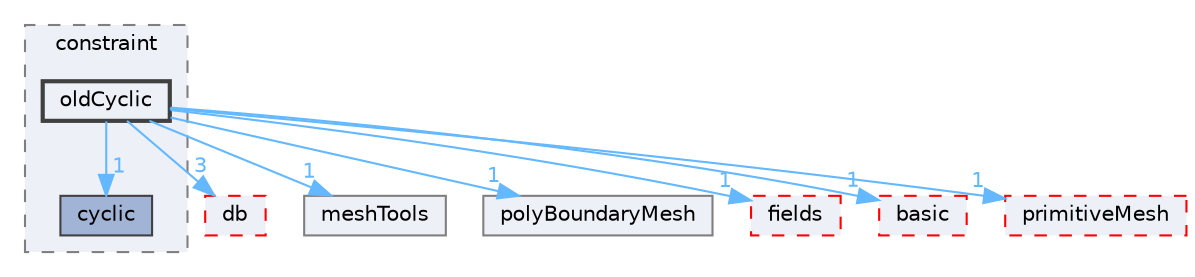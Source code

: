 digraph "src/OpenFOAM/meshes/polyMesh/polyPatches/constraint/oldCyclic"
{
 // LATEX_PDF_SIZE
  bgcolor="transparent";
  edge [fontname=Helvetica,fontsize=10,labelfontname=Helvetica,labelfontsize=10];
  node [fontname=Helvetica,fontsize=10,shape=box,height=0.2,width=0.4];
  compound=true
  subgraph clusterdir_09b4360db181b1c37726382a34e0210b {
    graph [ bgcolor="#edf0f7", pencolor="grey50", label="constraint", fontname=Helvetica,fontsize=10 style="filled,dashed", URL="dir_09b4360db181b1c37726382a34e0210b.html",tooltip=""]
  dir_f10e1feb71bd2aac359683c9b11c6603 [label="cyclic", fillcolor="#a2b4d6", color="grey25", style="filled", URL="dir_f10e1feb71bd2aac359683c9b11c6603.html",tooltip=""];
  dir_58bc3b04d5464f902c0523f82edaa51b [label="oldCyclic", fillcolor="#edf0f7", color="grey25", style="filled,bold", URL="dir_58bc3b04d5464f902c0523f82edaa51b.html",tooltip=""];
  }
  dir_63c634f7a7cfd679ac26c67fb30fc32f [label="db", fillcolor="#edf0f7", color="red", style="filled,dashed", URL="dir_63c634f7a7cfd679ac26c67fb30fc32f.html",tooltip=""];
  dir_fa020d1bff9bcecc84fa7b07f71b0284 [label="meshTools", fillcolor="#edf0f7", color="grey50", style="filled", URL="dir_fa020d1bff9bcecc84fa7b07f71b0284.html",tooltip=""];
  dir_69df57964460ad28b76ac09933bf52c8 [label="polyBoundaryMesh", fillcolor="#edf0f7", color="grey50", style="filled", URL="dir_69df57964460ad28b76ac09933bf52c8.html",tooltip=""];
  dir_962442b8f989d5529fab5e0f0e4ffb74 [label="fields", fillcolor="#edf0f7", color="red", style="filled,dashed", URL="dir_962442b8f989d5529fab5e0f0e4ffb74.html",tooltip=""];
  dir_c9c78bb8b3facc20391427dbd62674be [label="basic", fillcolor="#edf0f7", color="red", style="filled,dashed", URL="dir_c9c78bb8b3facc20391427dbd62674be.html",tooltip=""];
  dir_d498992fb7d3f293d898bf6d3a4df869 [label="primitiveMesh", fillcolor="#edf0f7", color="red", style="filled,dashed", URL="dir_d498992fb7d3f293d898bf6d3a4df869.html",tooltip=""];
  dir_58bc3b04d5464f902c0523f82edaa51b->dir_63c634f7a7cfd679ac26c67fb30fc32f [headlabel="3", labeldistance=1.5 headhref="dir_002685_000817.html" href="dir_002685_000817.html" color="steelblue1" fontcolor="steelblue1"];
  dir_58bc3b04d5464f902c0523f82edaa51b->dir_69df57964460ad28b76ac09933bf52c8 [headlabel="1", labeldistance=1.5 headhref="dir_002685_002973.html" href="dir_002685_002973.html" color="steelblue1" fontcolor="steelblue1"];
  dir_58bc3b04d5464f902c0523f82edaa51b->dir_962442b8f989d5529fab5e0f0e4ffb74 [headlabel="1", labeldistance=1.5 headhref="dir_002685_001335.html" href="dir_002685_001335.html" color="steelblue1" fontcolor="steelblue1"];
  dir_58bc3b04d5464f902c0523f82edaa51b->dir_c9c78bb8b3facc20391427dbd62674be [headlabel="1", labeldistance=1.5 headhref="dir_002685_000218.html" href="dir_002685_000218.html" color="steelblue1" fontcolor="steelblue1"];
  dir_58bc3b04d5464f902c0523f82edaa51b->dir_d498992fb7d3f293d898bf6d3a4df869 [headlabel="1", labeldistance=1.5 headhref="dir_002685_003063.html" href="dir_002685_003063.html" color="steelblue1" fontcolor="steelblue1"];
  dir_58bc3b04d5464f902c0523f82edaa51b->dir_f10e1feb71bd2aac359683c9b11c6603 [headlabel="1", labeldistance=1.5 headhref="dir_002685_000762.html" href="dir_002685_000762.html" color="steelblue1" fontcolor="steelblue1"];
  dir_58bc3b04d5464f902c0523f82edaa51b->dir_fa020d1bff9bcecc84fa7b07f71b0284 [headlabel="1", labeldistance=1.5 headhref="dir_002685_002384.html" href="dir_002685_002384.html" color="steelblue1" fontcolor="steelblue1"];
}
